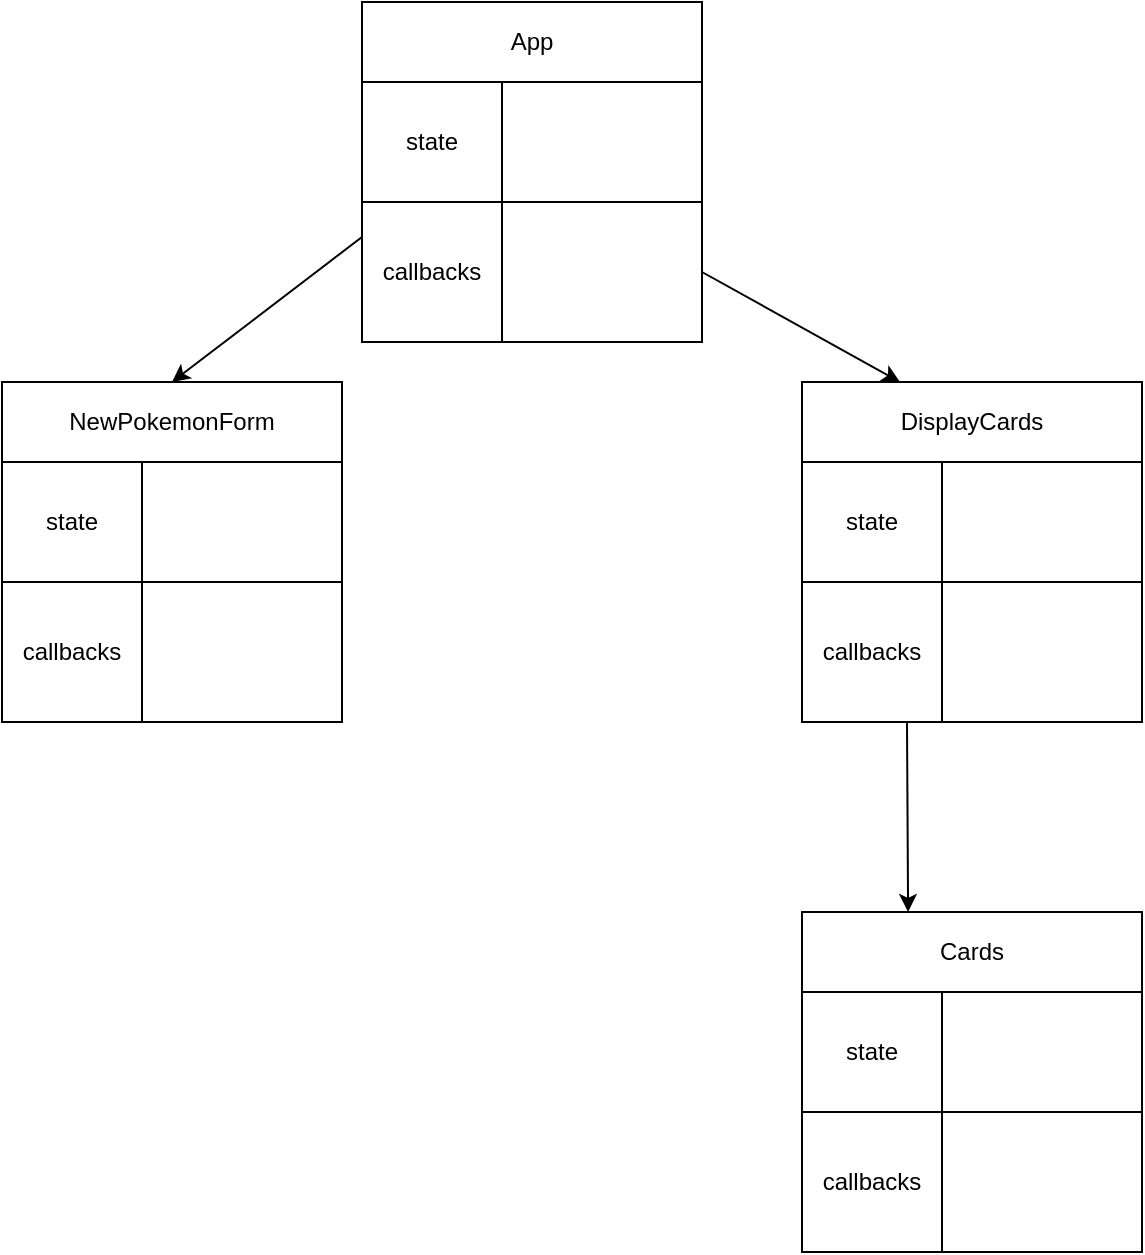 <mxfile>
    <diagram id="o_wK7DJV06YdLyJDac5L" name="Page-1">
        <mxGraphModel dx="1220" dy="809" grid="1" gridSize="10" guides="1" tooltips="1" connect="1" arrows="1" fold="1" page="1" pageScale="1" pageWidth="850" pageHeight="1100" math="0" shadow="0">
            <root>
                <mxCell id="0"/>
                <mxCell id="1" parent="0"/>
                <mxCell id="2" value="" style="whiteSpace=wrap;html=1;aspect=fixed;" vertex="1" parent="1">
                    <mxGeometry x="340" y="10" width="170" height="170" as="geometry"/>
                </mxCell>
                <mxCell id="3" value="App" style="rounded=0;whiteSpace=wrap;html=1;" vertex="1" parent="1">
                    <mxGeometry x="340" y="10" width="170" height="40" as="geometry"/>
                </mxCell>
                <mxCell id="7" value="" style="endArrow=classic;html=1;exitX=1;exitY=0.5;exitDx=0;exitDy=0;" edge="1" parent="1" source="11" target="19">
                    <mxGeometry width="50" height="50" relative="1" as="geometry">
                        <mxPoint x="570" y="130" as="sourcePoint"/>
                        <mxPoint x="480" y="210" as="targetPoint"/>
                    </mxGeometry>
                </mxCell>
                <mxCell id="8" value="state" style="rounded=0;whiteSpace=wrap;html=1;" vertex="1" parent="1">
                    <mxGeometry x="340" y="50" width="70" height="60" as="geometry"/>
                </mxCell>
                <mxCell id="9" value="callbacks" style="rounded=0;whiteSpace=wrap;html=1;" vertex="1" parent="1">
                    <mxGeometry x="340" y="110" width="70" height="70" as="geometry"/>
                </mxCell>
                <mxCell id="10" value="" style="rounded=0;whiteSpace=wrap;html=1;" vertex="1" parent="1">
                    <mxGeometry x="410" y="50" width="100" height="60" as="geometry"/>
                </mxCell>
                <mxCell id="11" value="" style="rounded=0;whiteSpace=wrap;html=1;" vertex="1" parent="1">
                    <mxGeometry x="410" y="110" width="100" height="70" as="geometry"/>
                </mxCell>
                <mxCell id="12" value="" style="whiteSpace=wrap;html=1;aspect=fixed;" vertex="1" parent="1">
                    <mxGeometry x="560" y="465" width="170" height="170" as="geometry"/>
                </mxCell>
                <mxCell id="13" value="Cards" style="rounded=0;whiteSpace=wrap;html=1;" vertex="1" parent="1">
                    <mxGeometry x="560" y="465" width="170" height="40" as="geometry"/>
                </mxCell>
                <mxCell id="14" value="state" style="rounded=0;whiteSpace=wrap;html=1;" vertex="1" parent="1">
                    <mxGeometry x="560" y="505" width="70" height="60" as="geometry"/>
                </mxCell>
                <mxCell id="15" value="callbacks" style="rounded=0;whiteSpace=wrap;html=1;" vertex="1" parent="1">
                    <mxGeometry x="560" y="565" width="70" height="70" as="geometry"/>
                </mxCell>
                <mxCell id="16" value="" style="rounded=0;whiteSpace=wrap;html=1;" vertex="1" parent="1">
                    <mxGeometry x="630" y="505" width="100" height="60" as="geometry"/>
                </mxCell>
                <mxCell id="17" value="" style="rounded=0;whiteSpace=wrap;html=1;" vertex="1" parent="1">
                    <mxGeometry x="630" y="565" width="100" height="70" as="geometry"/>
                </mxCell>
                <mxCell id="18" value="" style="whiteSpace=wrap;html=1;aspect=fixed;" vertex="1" parent="1">
                    <mxGeometry x="560" y="200" width="170" height="170" as="geometry"/>
                </mxCell>
                <mxCell id="19" value="DisplayCards" style="rounded=0;whiteSpace=wrap;html=1;" vertex="1" parent="1">
                    <mxGeometry x="560" y="200" width="170" height="40" as="geometry"/>
                </mxCell>
                <mxCell id="20" value="state" style="rounded=0;whiteSpace=wrap;html=1;" vertex="1" parent="1">
                    <mxGeometry x="560" y="240" width="70" height="60" as="geometry"/>
                </mxCell>
                <mxCell id="21" value="callbacks" style="rounded=0;whiteSpace=wrap;html=1;" vertex="1" parent="1">
                    <mxGeometry x="560" y="300" width="70" height="70" as="geometry"/>
                </mxCell>
                <mxCell id="22" value="" style="rounded=0;whiteSpace=wrap;html=1;" vertex="1" parent="1">
                    <mxGeometry x="630" y="240" width="100" height="60" as="geometry"/>
                </mxCell>
                <mxCell id="23" value="" style="rounded=0;whiteSpace=wrap;html=1;" vertex="1" parent="1">
                    <mxGeometry x="630" y="300" width="100" height="70" as="geometry"/>
                </mxCell>
                <mxCell id="30" value="" style="whiteSpace=wrap;html=1;aspect=fixed;" vertex="1" parent="1">
                    <mxGeometry x="160" y="200" width="170" height="170" as="geometry"/>
                </mxCell>
                <mxCell id="31" value="NewPokemonForm" style="rounded=0;whiteSpace=wrap;html=1;" vertex="1" parent="1">
                    <mxGeometry x="160" y="200" width="170" height="40" as="geometry"/>
                </mxCell>
                <mxCell id="32" value="state" style="rounded=0;whiteSpace=wrap;html=1;" vertex="1" parent="1">
                    <mxGeometry x="160" y="240" width="70" height="60" as="geometry"/>
                </mxCell>
                <mxCell id="33" value="callbacks" style="rounded=0;whiteSpace=wrap;html=1;" vertex="1" parent="1">
                    <mxGeometry x="160" y="300" width="70" height="70" as="geometry"/>
                </mxCell>
                <mxCell id="34" value="" style="rounded=0;whiteSpace=wrap;html=1;" vertex="1" parent="1">
                    <mxGeometry x="230" y="240" width="100" height="60" as="geometry"/>
                </mxCell>
                <mxCell id="35" value="" style="rounded=0;whiteSpace=wrap;html=1;" vertex="1" parent="1">
                    <mxGeometry x="230" y="300" width="100" height="70" as="geometry"/>
                </mxCell>
                <mxCell id="54" value="" style="endArrow=classic;html=1;entryX=0.5;entryY=0;entryDx=0;entryDy=0;exitX=0;exitY=0.25;exitDx=0;exitDy=0;" edge="1" parent="1" source="9" target="31">
                    <mxGeometry width="50" height="50" relative="1" as="geometry">
                        <mxPoint x="330" y="140" as="sourcePoint"/>
                        <mxPoint x="500" y="390" as="targetPoint"/>
                    </mxGeometry>
                </mxCell>
                <mxCell id="55" value="" style="endArrow=classic;html=1;exitX=0.75;exitY=1;exitDx=0;exitDy=0;entryX=0.312;entryY=0;entryDx=0;entryDy=0;entryPerimeter=0;" edge="1" parent="1" source="21" target="13">
                    <mxGeometry width="50" height="50" relative="1" as="geometry">
                        <mxPoint x="450" y="440" as="sourcePoint"/>
                        <mxPoint x="500" y="390" as="targetPoint"/>
                    </mxGeometry>
                </mxCell>
            </root>
        </mxGraphModel>
    </diagram>
</mxfile>
